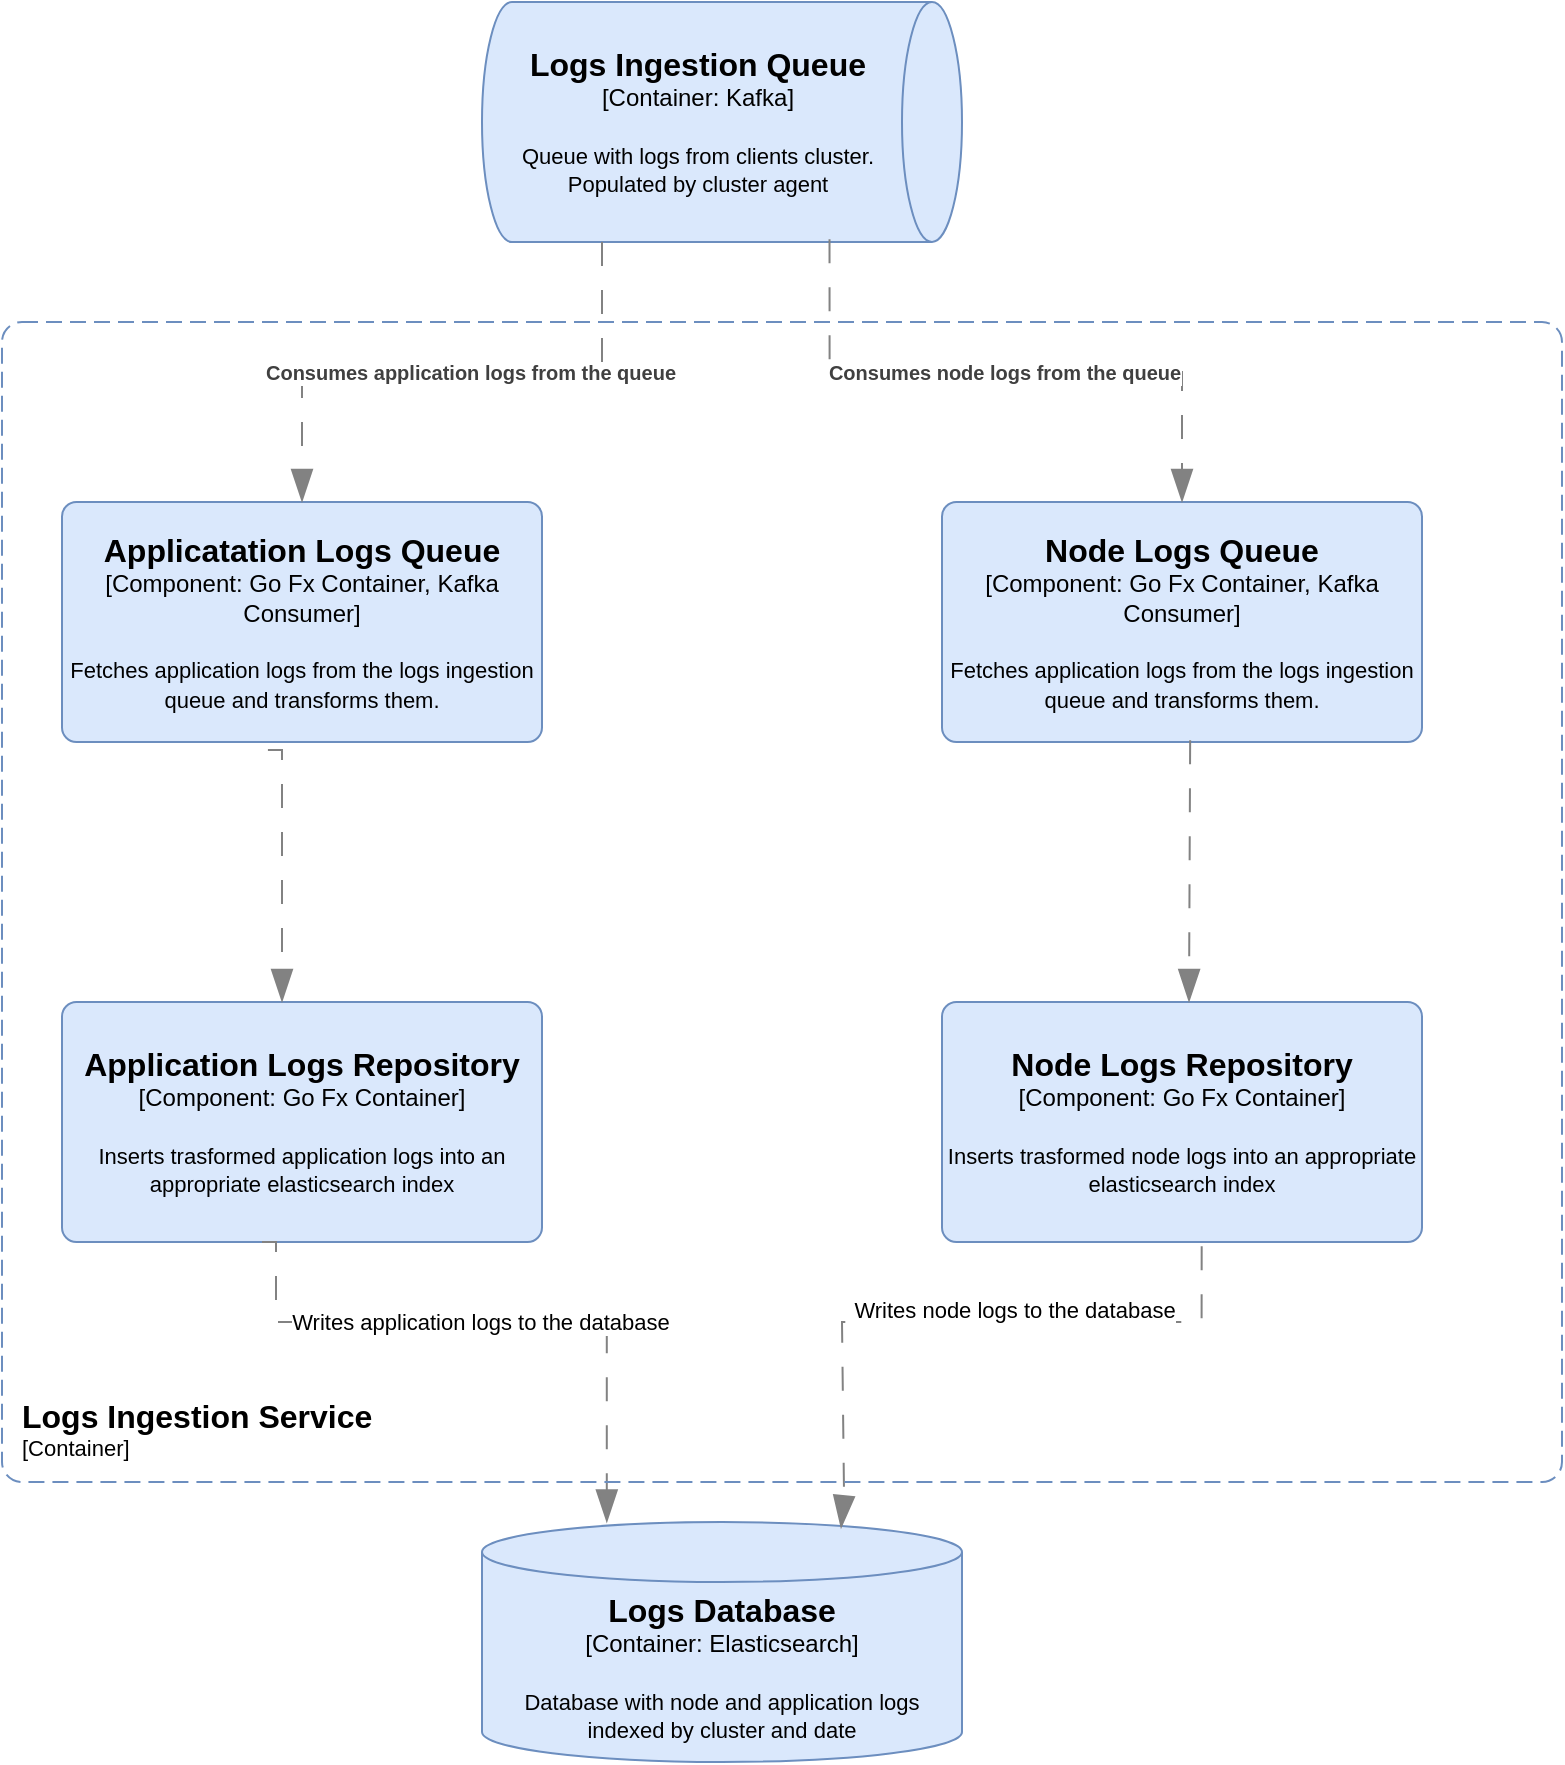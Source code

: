 <mxfile version="24.9.3">
  <diagram name="Page-1" id="kcwoyCUrzYDSyJ6XpvMz">
    <mxGraphModel dx="2473" dy="936" grid="1" gridSize="10" guides="1" tooltips="1" connect="1" arrows="1" fold="1" page="1" pageScale="1" pageWidth="850" pageHeight="1100" math="0" shadow="0">
      <root>
        <mxCell id="0" />
        <mxCell id="1" parent="0" />
        <object placeholders="1" c4Name="Logs Ingestion Queue" c4Type="Container" c4Technology="Kafka" c4Description="Queue with logs from clients cluster. Populated by cluster agent" label="&lt;font style=&quot;font-size: 16px&quot;&gt;&lt;b&gt;%c4Name%&lt;/b&gt;&lt;/font&gt;&lt;div&gt;[%c4Type%:&amp;nbsp;%c4Technology%]&lt;/div&gt;&lt;br&gt;&lt;div&gt;&lt;font style=&quot;font-size: 11px&quot;&gt;&lt;font&gt;%c4Description%&lt;/font&gt;&lt;/font&gt;&lt;/div&gt;" id="L3bWzo_w_IOsOH9AC_B_-1">
          <mxCell style="shape=cylinder3;size=15;direction=south;whiteSpace=wrap;html=1;boundedLbl=1;rounded=0;labelBackgroundColor=none;fillColor=#dae8fc;fontSize=12;align=center;strokeColor=#6c8ebf;metaEdit=1;points=[[0.5,0,0],[1,0.25,0],[1,0.5,0],[1,0.75,0],[0.5,1,0],[0,0.75,0],[0,0.5,0],[0,0.25,0]];resizable=0;fontColor=default;" parent="1" vertex="1">
            <mxGeometry x="260" y="120" width="240" height="120" as="geometry" />
          </mxCell>
        </object>
        <object placeholders="1" c4Name="Applicatation Logs Queue" c4Type="Component" c4Technology="Go Fx Container, Kafka Consumer" c4Description="Fetches application logs from the logs ingestion queue and transforms them." label="&lt;font style=&quot;font-size: 16px&quot;&gt;&lt;b&gt;%c4Name%&lt;/b&gt;&lt;/font&gt;&lt;div&gt;[%c4Type%: %c4Technology%]&lt;/div&gt;&lt;br&gt;&lt;div&gt;&lt;font style=&quot;font-size: 11px&quot;&gt;%c4Description%&lt;/font&gt;&lt;/div&gt;" id="L3bWzo_w_IOsOH9AC_B_-2">
          <mxCell style="rounded=1;whiteSpace=wrap;html=1;labelBackgroundColor=none;fillColor=#dae8fc;align=center;arcSize=6;strokeColor=#6c8ebf;metaEdit=1;resizable=0;points=[[0.25,0,0],[0.5,0,0],[0.75,0,0],[1,0.25,0],[1,0.5,0],[1,0.75,0],[0.75,1,0],[0.5,1,0],[0.25,1,0],[0,0.75,0],[0,0.5,0],[0,0.25,0]];fontColor=default;" parent="1" vertex="1">
            <mxGeometry x="50" y="370" width="240" height="120" as="geometry" />
          </mxCell>
        </object>
        <object placeholders="1" c4Name="Node Logs Queue" c4Type="Component" c4Technology="Go Fx Container, Kafka Consumer" c4Description="Fetches application logs from the logs ingestion queue and transforms them." label="&lt;font style=&quot;font-size: 16px&quot;&gt;&lt;b&gt;%c4Name%&lt;/b&gt;&lt;/font&gt;&lt;div&gt;[%c4Type%: %c4Technology%]&lt;/div&gt;&lt;br&gt;&lt;div&gt;&lt;font style=&quot;font-size: 11px&quot;&gt;%c4Description%&lt;/font&gt;&lt;/div&gt;" id="L3bWzo_w_IOsOH9AC_B_-3">
          <mxCell style="rounded=1;whiteSpace=wrap;html=1;labelBackgroundColor=none;fillColor=#dae8fc;align=center;arcSize=6;strokeColor=#6c8ebf;metaEdit=1;resizable=0;points=[[0.25,0,0],[0.5,0,0],[0.75,0,0],[1,0.25,0],[1,0.5,0],[1,0.75,0],[0.75,1,0],[0.5,1,0],[0.25,1,0],[0,0.75,0],[0,0.5,0],[0,0.25,0]];fontColor=default;" parent="1" vertex="1">
            <mxGeometry x="490" y="370" width="240" height="120" as="geometry" />
          </mxCell>
        </object>
        <object placeholders="1" c4Type="Relationship" c4Description="Consumes application logs from the queue" label="&lt;div style=&quot;text-align: left&quot;&gt;&lt;div style=&quot;text-align: center&quot;&gt;&lt;b&gt;%c4Description%&lt;/b&gt;&lt;/div&gt;" id="L3bWzo_w_IOsOH9AC_B_-4">
          <mxCell style="endArrow=blockThin;html=1;fontSize=10;fontColor=#404040;strokeWidth=1;endFill=1;strokeColor=#828282;elbow=vertical;metaEdit=1;endSize=14;startSize=14;jumpStyle=arc;jumpSize=16;rounded=0;edgeStyle=orthogonalEdgeStyle;dashed=1;dashPattern=12 12;" parent="1" target="L3bWzo_w_IOsOH9AC_B_-2" edge="1">
            <mxGeometry x="-0.065" width="240" relative="1" as="geometry">
              <mxPoint x="320" y="240" as="sourcePoint" />
              <mxPoint x="580" y="390" as="targetPoint" />
              <Array as="points">
                <mxPoint x="320" y="241" />
                <mxPoint x="320" y="305" />
                <mxPoint x="170" y="305" />
              </Array>
              <mxPoint as="offset" />
            </mxGeometry>
          </mxCell>
        </object>
        <object placeholders="1" c4Type="Relationship" c4Description="Consumes node logs from the queue" label="&lt;div style=&quot;text-align: left&quot;&gt;&lt;div style=&quot;text-align: center&quot;&gt;&lt;b&gt;%c4Description%&lt;/b&gt;&lt;/div&gt;" id="L3bWzo_w_IOsOH9AC_B_-5">
          <mxCell style="endArrow=blockThin;html=1;fontSize=10;fontColor=#404040;strokeWidth=1;endFill=1;strokeColor=#828282;elbow=vertical;metaEdit=1;endSize=14;startSize=14;jumpStyle=arc;jumpSize=16;rounded=0;edgeStyle=orthogonalEdgeStyle;exitX=0.989;exitY=0.276;exitDx=0;exitDy=0;exitPerimeter=0;dashed=1;dashPattern=12 12;" parent="1" source="L3bWzo_w_IOsOH9AC_B_-1" target="L3bWzo_w_IOsOH9AC_B_-3" edge="1">
            <mxGeometry width="240" relative="1" as="geometry">
              <mxPoint x="340" y="390" as="sourcePoint" />
              <mxPoint x="580" y="390" as="targetPoint" />
            </mxGeometry>
          </mxCell>
        </object>
        <object placeholders="1" c4Name="Application Logs Repository" c4Type="Component" c4Technology="Go Fx Container" c4Description="Inserts trasformed application logs into an appropriate elasticsearch index" label="&lt;font style=&quot;font-size: 16px&quot;&gt;&lt;b&gt;%c4Name%&lt;/b&gt;&lt;/font&gt;&lt;div&gt;[%c4Type%: %c4Technology%]&lt;/div&gt;&lt;br&gt;&lt;div&gt;&lt;font style=&quot;font-size: 11px&quot;&gt;%c4Description%&lt;/font&gt;&lt;/div&gt;" id="L3bWzo_w_IOsOH9AC_B_-6">
          <mxCell style="rounded=1;whiteSpace=wrap;html=1;labelBackgroundColor=none;fillColor=#dae8fc;align=center;arcSize=6;strokeColor=#6c8ebf;metaEdit=1;resizable=0;points=[[0.25,0,0],[0.5,0,0],[0.75,0,0],[1,0.25,0],[1,0.5,0],[1,0.75,0],[0.75,1,0],[0.5,1,0],[0.25,1,0],[0,0.75,0],[0,0.5,0],[0,0.25,0]];fontColor=default;" parent="1" vertex="1">
            <mxGeometry x="50" y="620" width="240" height="120" as="geometry" />
          </mxCell>
        </object>
        <object placeholders="1" c4Name="Node Logs Repository" c4Type="Component" c4Technology="Go Fx Container" c4Description="Inserts trasformed node logs into an appropriate elasticsearch index" label="&lt;font style=&quot;font-size: 16px&quot;&gt;&lt;b&gt;%c4Name%&lt;/b&gt;&lt;/font&gt;&lt;div&gt;[%c4Type%: %c4Technology%]&lt;/div&gt;&lt;br&gt;&lt;div&gt;&lt;font style=&quot;font-size: 11px&quot;&gt;%c4Description%&lt;/font&gt;&lt;/div&gt;" id="L3bWzo_w_IOsOH9AC_B_-8">
          <mxCell style="rounded=1;whiteSpace=wrap;html=1;labelBackgroundColor=none;fillColor=#dae8fc;align=center;arcSize=6;strokeColor=#6c8ebf;metaEdit=1;resizable=0;points=[[0.25,0,0],[0.5,0,0],[0.75,0,0],[1,0.25,0],[1,0.5,0],[1,0.75,0],[0.75,1,0],[0.5,1,0],[0.25,1,0],[0,0.75,0],[0,0.5,0],[0,0.25,0]];fontColor=default;" parent="1" vertex="1">
            <mxGeometry x="490" y="620" width="240" height="120" as="geometry" />
          </mxCell>
        </object>
        <object placeholders="1" c4Type="Relationship" id="L3bWzo_w_IOsOH9AC_B_-9">
          <mxCell style="endArrow=blockThin;html=1;fontSize=10;fontColor=#404040;strokeWidth=1;endFill=1;strokeColor=#828282;elbow=vertical;metaEdit=1;endSize=14;startSize=14;jumpStyle=arc;jumpSize=16;rounded=0;edgeStyle=orthogonalEdgeStyle;exitX=0.429;exitY=1.033;exitDx=0;exitDy=0;exitPerimeter=0;dashed=1;dashPattern=12 12;" parent="1" source="L3bWzo_w_IOsOH9AC_B_-2" target="L3bWzo_w_IOsOH9AC_B_-6" edge="1">
            <mxGeometry width="240" relative="1" as="geometry">
              <mxPoint x="300" y="610" as="sourcePoint" />
              <mxPoint x="540" y="610" as="targetPoint" />
              <Array as="points">
                <mxPoint x="160" y="494" />
              </Array>
            </mxGeometry>
          </mxCell>
        </object>
        <object placeholders="1" c4Type="Relationship" id="L3bWzo_w_IOsOH9AC_B_-10">
          <mxCell style="endArrow=blockThin;html=1;fontSize=10;fontColor=#404040;strokeWidth=1;endFill=1;strokeColor=#828282;elbow=vertical;metaEdit=1;endSize=14;startSize=14;jumpStyle=arc;jumpSize=16;rounded=0;edgeStyle=orthogonalEdgeStyle;exitX=0.517;exitY=0.993;exitDx=0;exitDy=0;exitPerimeter=0;dashed=1;dashPattern=12 12;" parent="1" source="L3bWzo_w_IOsOH9AC_B_-3" edge="1">
            <mxGeometry width="240" relative="1" as="geometry">
              <mxPoint x="606.5" y="494" as="sourcePoint" />
              <mxPoint x="613.5" y="620" as="targetPoint" />
              <Array as="points">
                <mxPoint x="614" y="494" />
                <mxPoint x="614" y="494" />
              </Array>
            </mxGeometry>
          </mxCell>
        </object>
        <object placeholders="1" c4Name="Logs Database" c4Type="Container" c4Technology="Elasticsearch" c4Description="Database with node and application logs indexed by cluster and date" label="&lt;font style=&quot;font-size: 16px&quot;&gt;&lt;b&gt;%c4Name%&lt;/b&gt;&lt;/font&gt;&lt;div&gt;[%c4Type%:&amp;nbsp;%c4Technology%]&lt;/div&gt;&lt;br&gt;&lt;div&gt;&lt;font style=&quot;font-size: 11px&quot;&gt;&lt;font&gt;%c4Description%&lt;/font&gt;&lt;/font&gt;&lt;/div&gt;" id="L3bWzo_w_IOsOH9AC_B_-11">
          <mxCell style="shape=cylinder3;size=15;whiteSpace=wrap;html=1;boundedLbl=1;rounded=0;labelBackgroundColor=none;fillColor=#dae8fc;fontSize=12;align=center;strokeColor=#6c8ebf;metaEdit=1;points=[[0.5,0,0],[1,0.25,0],[1,0.5,0],[1,0.75,0],[0.5,1,0],[0,0.75,0],[0,0.5,0],[0,0.25,0]];resizable=0;fontColor=default;" parent="1" vertex="1">
            <mxGeometry x="260" y="880" width="240" height="120" as="geometry" />
          </mxCell>
        </object>
        <object placeholders="1" c4Type="Relationship" id="L3bWzo_w_IOsOH9AC_B_-12">
          <mxCell style="endArrow=blockThin;html=1;fontSize=10;fontColor=#404040;strokeWidth=1;endFill=1;strokeColor=#828282;elbow=vertical;metaEdit=1;endSize=14;startSize=14;jumpStyle=arc;jumpSize=16;rounded=0;edgeStyle=orthogonalEdgeStyle;exitX=0.429;exitY=1.033;exitDx=0;exitDy=0;exitPerimeter=0;entryX=0.26;entryY=0.002;entryDx=0;entryDy=0;entryPerimeter=0;dashed=1;dashPattern=12 12;" parent="1" target="L3bWzo_w_IOsOH9AC_B_-11" edge="1">
            <mxGeometry width="240" relative="1" as="geometry">
              <mxPoint x="150" y="740" as="sourcePoint" />
              <mxPoint x="370" y="810" as="targetPoint" />
              <Array as="points">
                <mxPoint x="157" y="740" />
                <mxPoint x="157" y="780" />
                <mxPoint x="322" y="780" />
              </Array>
            </mxGeometry>
          </mxCell>
        </object>
        <mxCell id="L3bWzo_w_IOsOH9AC_B_-15" value="Writes application logs to the database" style="edgeLabel;html=1;align=center;verticalAlign=middle;resizable=0;points=[];fontStyle=0" parent="L3bWzo_w_IOsOH9AC_B_-12" vertex="1" connectable="0">
          <mxGeometry x="-0.18" y="-6" relative="1" as="geometry">
            <mxPoint x="21" y="-6" as="offset" />
          </mxGeometry>
        </mxCell>
        <object placeholders="1" c4Type="Relationship" id="L3bWzo_w_IOsOH9AC_B_-18">
          <mxCell style="endArrow=blockThin;html=1;fontSize=10;fontColor=#404040;strokeWidth=1;endFill=1;strokeColor=#828282;elbow=vertical;metaEdit=1;endSize=14;startSize=14;jumpStyle=arc;jumpSize=16;rounded=0;edgeStyle=orthogonalEdgeStyle;exitX=0.541;exitY=1.018;exitDx=0;exitDy=0;exitPerimeter=0;entryX=0.748;entryY=0.026;entryDx=0;entryDy=0;entryPerimeter=0;dashed=1;dashPattern=12 12;" parent="1" source="L3bWzo_w_IOsOH9AC_B_-8" target="L3bWzo_w_IOsOH9AC_B_-11" edge="1">
            <mxGeometry width="240" relative="1" as="geometry">
              <mxPoint x="450" y="780" as="sourcePoint" />
              <mxPoint x="390" y="860" as="targetPoint" />
              <Array as="points">
                <mxPoint x="620" y="780" />
                <mxPoint x="440" y="780" />
                <mxPoint x="440" y="878" />
              </Array>
            </mxGeometry>
          </mxCell>
        </object>
        <mxCell id="L3bWzo_w_IOsOH9AC_B_-19" value="Writes node logs to the database" style="edgeLabel;html=1;align=center;verticalAlign=middle;resizable=0;points=[];" parent="L3bWzo_w_IOsOH9AC_B_-18" vertex="1" connectable="0">
          <mxGeometry x="-0.18" y="-6" relative="1" as="geometry">
            <mxPoint as="offset" />
          </mxGeometry>
        </mxCell>
        <object placeholders="1" c4Name="Logs Ingestion Service" c4Type="SystemScopeBoundary" c4Application="Container" label="&lt;font style=&quot;font-size: 16px&quot;&gt;&lt;b&gt;&lt;div style=&quot;text-align: left&quot;&gt;%c4Name%&lt;/div&gt;&lt;/b&gt;&lt;/font&gt;&lt;div style=&quot;text-align: left&quot;&gt;[%c4Application%]&lt;/div&gt;" id="e-78sB8zDJXMiRFrnT2P-1">
          <mxCell style="rounded=1;fontSize=11;whiteSpace=wrap;html=1;dashed=1;arcSize=20;fillColor=none;strokeColor=#6c8ebf;labelBackgroundColor=none;align=left;verticalAlign=bottom;labelBorderColor=none;spacingTop=0;spacing=10;dashPattern=8 4;metaEdit=1;rotatable=0;perimeter=rectanglePerimeter;noLabel=0;labelPadding=0;allowArrows=0;connectable=0;expand=0;recursiveResize=0;editable=1;pointerEvents=0;absoluteArcSize=1;points=[[0.25,0,0],[0.5,0,0],[0.75,0,0],[1,0.25,0],[1,0.5,0],[1,0.75,0],[0.75,1,0],[0.5,1,0],[0.25,1,0],[0,0.75,0],[0,0.5,0],[0,0.25,0]];" vertex="1" parent="1">
            <mxGeometry x="20" y="280" width="780" height="580" as="geometry" />
          </mxCell>
        </object>
      </root>
    </mxGraphModel>
  </diagram>
</mxfile>
